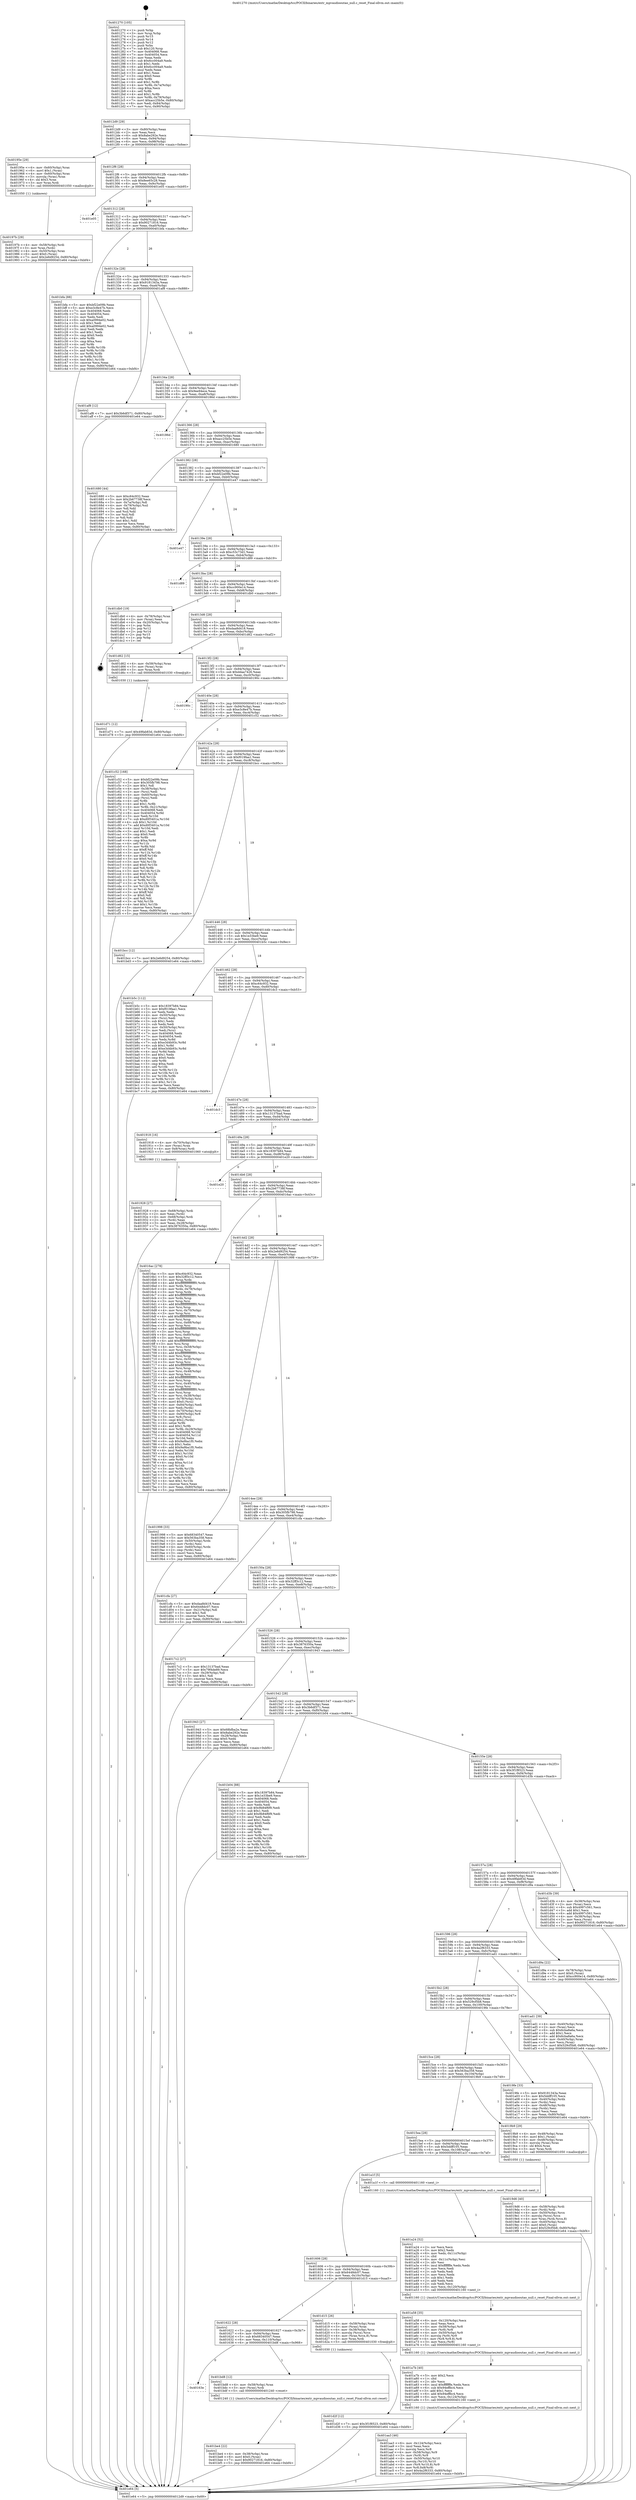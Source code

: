 digraph "0x401270" {
  label = "0x401270 (/mnt/c/Users/mathe/Desktop/tcc/POCII/binaries/extr_mpvaudiooutao_null.c_reset_Final-ollvm.out::main(0))"
  labelloc = "t"
  node[shape=record]

  Entry [label="",width=0.3,height=0.3,shape=circle,fillcolor=black,style=filled]
  "0x4012d9" [label="{
     0x4012d9 [29]\l
     | [instrs]\l
     &nbsp;&nbsp;0x4012d9 \<+3\>: mov -0x80(%rbp),%eax\l
     &nbsp;&nbsp;0x4012dc \<+2\>: mov %eax,%ecx\l
     &nbsp;&nbsp;0x4012de \<+6\>: sub $0x8abe292e,%ecx\l
     &nbsp;&nbsp;0x4012e4 \<+6\>: mov %eax,-0x94(%rbp)\l
     &nbsp;&nbsp;0x4012ea \<+6\>: mov %ecx,-0x98(%rbp)\l
     &nbsp;&nbsp;0x4012f0 \<+6\>: je 000000000040195e \<main+0x6ee\>\l
  }"]
  "0x40195e" [label="{
     0x40195e [29]\l
     | [instrs]\l
     &nbsp;&nbsp;0x40195e \<+4\>: mov -0x60(%rbp),%rax\l
     &nbsp;&nbsp;0x401962 \<+6\>: movl $0x1,(%rax)\l
     &nbsp;&nbsp;0x401968 \<+4\>: mov -0x60(%rbp),%rax\l
     &nbsp;&nbsp;0x40196c \<+3\>: movslq (%rax),%rax\l
     &nbsp;&nbsp;0x40196f \<+4\>: shl $0x3,%rax\l
     &nbsp;&nbsp;0x401973 \<+3\>: mov %rax,%rdi\l
     &nbsp;&nbsp;0x401976 \<+5\>: call 0000000000401050 \<malloc@plt\>\l
     | [calls]\l
     &nbsp;&nbsp;0x401050 \{1\} (unknown)\l
  }"]
  "0x4012f6" [label="{
     0x4012f6 [28]\l
     | [instrs]\l
     &nbsp;&nbsp;0x4012f6 \<+5\>: jmp 00000000004012fb \<main+0x8b\>\l
     &nbsp;&nbsp;0x4012fb \<+6\>: mov -0x94(%rbp),%eax\l
     &nbsp;&nbsp;0x401301 \<+5\>: sub $0x8ee65c28,%eax\l
     &nbsp;&nbsp;0x401306 \<+6\>: mov %eax,-0x9c(%rbp)\l
     &nbsp;&nbsp;0x40130c \<+6\>: je 0000000000401e05 \<main+0xb95\>\l
  }"]
  Exit [label="",width=0.3,height=0.3,shape=circle,fillcolor=black,style=filled,peripheries=2]
  "0x401e05" [label="{
     0x401e05\l
  }", style=dashed]
  "0x401312" [label="{
     0x401312 [28]\l
     | [instrs]\l
     &nbsp;&nbsp;0x401312 \<+5\>: jmp 0000000000401317 \<main+0xa7\>\l
     &nbsp;&nbsp;0x401317 \<+6\>: mov -0x94(%rbp),%eax\l
     &nbsp;&nbsp;0x40131d \<+5\>: sub $0x90271816,%eax\l
     &nbsp;&nbsp;0x401322 \<+6\>: mov %eax,-0xa0(%rbp)\l
     &nbsp;&nbsp;0x401328 \<+6\>: je 0000000000401bfa \<main+0x98a\>\l
  }"]
  "0x401d71" [label="{
     0x401d71 [12]\l
     | [instrs]\l
     &nbsp;&nbsp;0x401d71 \<+7\>: movl $0x49fab83d,-0x80(%rbp)\l
     &nbsp;&nbsp;0x401d78 \<+5\>: jmp 0000000000401e64 \<main+0xbf4\>\l
  }"]
  "0x401bfa" [label="{
     0x401bfa [88]\l
     | [instrs]\l
     &nbsp;&nbsp;0x401bfa \<+5\>: mov $0xbf22e09b,%eax\l
     &nbsp;&nbsp;0x401bff \<+5\>: mov $0xe3c8e47b,%ecx\l
     &nbsp;&nbsp;0x401c04 \<+7\>: mov 0x404068,%edx\l
     &nbsp;&nbsp;0x401c0b \<+7\>: mov 0x404054,%esi\l
     &nbsp;&nbsp;0x401c12 \<+2\>: mov %edx,%edi\l
     &nbsp;&nbsp;0x401c14 \<+6\>: sub $0xa0994e02,%edi\l
     &nbsp;&nbsp;0x401c1a \<+3\>: sub $0x1,%edi\l
     &nbsp;&nbsp;0x401c1d \<+6\>: add $0xa0994e02,%edi\l
     &nbsp;&nbsp;0x401c23 \<+3\>: imul %edi,%edx\l
     &nbsp;&nbsp;0x401c26 \<+3\>: and $0x1,%edx\l
     &nbsp;&nbsp;0x401c29 \<+3\>: cmp $0x0,%edx\l
     &nbsp;&nbsp;0x401c2c \<+4\>: sete %r8b\l
     &nbsp;&nbsp;0x401c30 \<+3\>: cmp $0xa,%esi\l
     &nbsp;&nbsp;0x401c33 \<+4\>: setl %r9b\l
     &nbsp;&nbsp;0x401c37 \<+3\>: mov %r8b,%r10b\l
     &nbsp;&nbsp;0x401c3a \<+3\>: and %r9b,%r10b\l
     &nbsp;&nbsp;0x401c3d \<+3\>: xor %r9b,%r8b\l
     &nbsp;&nbsp;0x401c40 \<+3\>: or %r8b,%r10b\l
     &nbsp;&nbsp;0x401c43 \<+4\>: test $0x1,%r10b\l
     &nbsp;&nbsp;0x401c47 \<+3\>: cmovne %ecx,%eax\l
     &nbsp;&nbsp;0x401c4a \<+3\>: mov %eax,-0x80(%rbp)\l
     &nbsp;&nbsp;0x401c4d \<+5\>: jmp 0000000000401e64 \<main+0xbf4\>\l
  }"]
  "0x40132e" [label="{
     0x40132e [28]\l
     | [instrs]\l
     &nbsp;&nbsp;0x40132e \<+5\>: jmp 0000000000401333 \<main+0xc3\>\l
     &nbsp;&nbsp;0x401333 \<+6\>: mov -0x94(%rbp),%eax\l
     &nbsp;&nbsp;0x401339 \<+5\>: sub $0x9181343a,%eax\l
     &nbsp;&nbsp;0x40133e \<+6\>: mov %eax,-0xa4(%rbp)\l
     &nbsp;&nbsp;0x401344 \<+6\>: je 0000000000401af8 \<main+0x888\>\l
  }"]
  "0x401d2f" [label="{
     0x401d2f [12]\l
     | [instrs]\l
     &nbsp;&nbsp;0x401d2f \<+7\>: movl $0x3f1f8523,-0x80(%rbp)\l
     &nbsp;&nbsp;0x401d36 \<+5\>: jmp 0000000000401e64 \<main+0xbf4\>\l
  }"]
  "0x401af8" [label="{
     0x401af8 [12]\l
     | [instrs]\l
     &nbsp;&nbsp;0x401af8 \<+7\>: movl $0x3b6df371,-0x80(%rbp)\l
     &nbsp;&nbsp;0x401aff \<+5\>: jmp 0000000000401e64 \<main+0xbf4\>\l
  }"]
  "0x40134a" [label="{
     0x40134a [28]\l
     | [instrs]\l
     &nbsp;&nbsp;0x40134a \<+5\>: jmp 000000000040134f \<main+0xdf\>\l
     &nbsp;&nbsp;0x40134f \<+6\>: mov -0x94(%rbp),%eax\l
     &nbsp;&nbsp;0x401355 \<+5\>: sub $0x9ee94ece,%eax\l
     &nbsp;&nbsp;0x40135a \<+6\>: mov %eax,-0xa8(%rbp)\l
     &nbsp;&nbsp;0x401360 \<+6\>: je 000000000040186d \<main+0x5fd\>\l
  }"]
  "0x401be4" [label="{
     0x401be4 [22]\l
     | [instrs]\l
     &nbsp;&nbsp;0x401be4 \<+4\>: mov -0x38(%rbp),%rax\l
     &nbsp;&nbsp;0x401be8 \<+6\>: movl $0x0,(%rax)\l
     &nbsp;&nbsp;0x401bee \<+7\>: movl $0x90271816,-0x80(%rbp)\l
     &nbsp;&nbsp;0x401bf5 \<+5\>: jmp 0000000000401e64 \<main+0xbf4\>\l
  }"]
  "0x40186d" [label="{
     0x40186d\l
  }", style=dashed]
  "0x401366" [label="{
     0x401366 [28]\l
     | [instrs]\l
     &nbsp;&nbsp;0x401366 \<+5\>: jmp 000000000040136b \<main+0xfb\>\l
     &nbsp;&nbsp;0x40136b \<+6\>: mov -0x94(%rbp),%eax\l
     &nbsp;&nbsp;0x401371 \<+5\>: sub $0xacc25b5e,%eax\l
     &nbsp;&nbsp;0x401376 \<+6\>: mov %eax,-0xac(%rbp)\l
     &nbsp;&nbsp;0x40137c \<+6\>: je 0000000000401680 \<main+0x410\>\l
  }"]
  "0x40163e" [label="{
     0x40163e\l
  }", style=dashed]
  "0x401680" [label="{
     0x401680 [44]\l
     | [instrs]\l
     &nbsp;&nbsp;0x401680 \<+5\>: mov $0xc64c932,%eax\l
     &nbsp;&nbsp;0x401685 \<+5\>: mov $0x2b67738f,%ecx\l
     &nbsp;&nbsp;0x40168a \<+3\>: mov -0x7a(%rbp),%dl\l
     &nbsp;&nbsp;0x40168d \<+4\>: mov -0x79(%rbp),%sil\l
     &nbsp;&nbsp;0x401691 \<+3\>: mov %dl,%dil\l
     &nbsp;&nbsp;0x401694 \<+3\>: and %sil,%dil\l
     &nbsp;&nbsp;0x401697 \<+3\>: xor %sil,%dl\l
     &nbsp;&nbsp;0x40169a \<+3\>: or %dl,%dil\l
     &nbsp;&nbsp;0x40169d \<+4\>: test $0x1,%dil\l
     &nbsp;&nbsp;0x4016a1 \<+3\>: cmovne %ecx,%eax\l
     &nbsp;&nbsp;0x4016a4 \<+3\>: mov %eax,-0x80(%rbp)\l
     &nbsp;&nbsp;0x4016a7 \<+5\>: jmp 0000000000401e64 \<main+0xbf4\>\l
  }"]
  "0x401382" [label="{
     0x401382 [28]\l
     | [instrs]\l
     &nbsp;&nbsp;0x401382 \<+5\>: jmp 0000000000401387 \<main+0x117\>\l
     &nbsp;&nbsp;0x401387 \<+6\>: mov -0x94(%rbp),%eax\l
     &nbsp;&nbsp;0x40138d \<+5\>: sub $0xbf22e09b,%eax\l
     &nbsp;&nbsp;0x401392 \<+6\>: mov %eax,-0xb0(%rbp)\l
     &nbsp;&nbsp;0x401398 \<+6\>: je 0000000000401e47 \<main+0xbd7\>\l
  }"]
  "0x401e64" [label="{
     0x401e64 [5]\l
     | [instrs]\l
     &nbsp;&nbsp;0x401e64 \<+5\>: jmp 00000000004012d9 \<main+0x69\>\l
  }"]
  "0x401270" [label="{
     0x401270 [105]\l
     | [instrs]\l
     &nbsp;&nbsp;0x401270 \<+1\>: push %rbp\l
     &nbsp;&nbsp;0x401271 \<+3\>: mov %rsp,%rbp\l
     &nbsp;&nbsp;0x401274 \<+2\>: push %r15\l
     &nbsp;&nbsp;0x401276 \<+2\>: push %r14\l
     &nbsp;&nbsp;0x401278 \<+2\>: push %r12\l
     &nbsp;&nbsp;0x40127a \<+1\>: push %rbx\l
     &nbsp;&nbsp;0x40127b \<+7\>: sub $0x120,%rsp\l
     &nbsp;&nbsp;0x401282 \<+7\>: mov 0x404068,%eax\l
     &nbsp;&nbsp;0x401289 \<+7\>: mov 0x404054,%ecx\l
     &nbsp;&nbsp;0x401290 \<+2\>: mov %eax,%edx\l
     &nbsp;&nbsp;0x401292 \<+6\>: sub $0x6cc004a9,%edx\l
     &nbsp;&nbsp;0x401298 \<+3\>: sub $0x1,%edx\l
     &nbsp;&nbsp;0x40129b \<+6\>: add $0x6cc004a9,%edx\l
     &nbsp;&nbsp;0x4012a1 \<+3\>: imul %edx,%eax\l
     &nbsp;&nbsp;0x4012a4 \<+3\>: and $0x1,%eax\l
     &nbsp;&nbsp;0x4012a7 \<+3\>: cmp $0x0,%eax\l
     &nbsp;&nbsp;0x4012aa \<+4\>: sete %r8b\l
     &nbsp;&nbsp;0x4012ae \<+4\>: and $0x1,%r8b\l
     &nbsp;&nbsp;0x4012b2 \<+4\>: mov %r8b,-0x7a(%rbp)\l
     &nbsp;&nbsp;0x4012b6 \<+3\>: cmp $0xa,%ecx\l
     &nbsp;&nbsp;0x4012b9 \<+4\>: setl %r8b\l
     &nbsp;&nbsp;0x4012bd \<+4\>: and $0x1,%r8b\l
     &nbsp;&nbsp;0x4012c1 \<+4\>: mov %r8b,-0x79(%rbp)\l
     &nbsp;&nbsp;0x4012c5 \<+7\>: movl $0xacc25b5e,-0x80(%rbp)\l
     &nbsp;&nbsp;0x4012cc \<+6\>: mov %edi,-0x84(%rbp)\l
     &nbsp;&nbsp;0x4012d2 \<+7\>: mov %rsi,-0x90(%rbp)\l
  }"]
  "0x401bd8" [label="{
     0x401bd8 [12]\l
     | [instrs]\l
     &nbsp;&nbsp;0x401bd8 \<+4\>: mov -0x58(%rbp),%rax\l
     &nbsp;&nbsp;0x401bdc \<+3\>: mov (%rax),%rdi\l
     &nbsp;&nbsp;0x401bdf \<+5\>: call 0000000000401240 \<reset\>\l
     | [calls]\l
     &nbsp;&nbsp;0x401240 \{1\} (/mnt/c/Users/mathe/Desktop/tcc/POCII/binaries/extr_mpvaudiooutao_null.c_reset_Final-ollvm.out::reset)\l
  }"]
  "0x401e47" [label="{
     0x401e47\l
  }", style=dashed]
  "0x40139e" [label="{
     0x40139e [28]\l
     | [instrs]\l
     &nbsp;&nbsp;0x40139e \<+5\>: jmp 00000000004013a3 \<main+0x133\>\l
     &nbsp;&nbsp;0x4013a3 \<+6\>: mov -0x94(%rbp),%eax\l
     &nbsp;&nbsp;0x4013a9 \<+5\>: sub $0xc53c73d1,%eax\l
     &nbsp;&nbsp;0x4013ae \<+6\>: mov %eax,-0xb4(%rbp)\l
     &nbsp;&nbsp;0x4013b4 \<+6\>: je 0000000000401d89 \<main+0xb19\>\l
  }"]
  "0x401622" [label="{
     0x401622 [28]\l
     | [instrs]\l
     &nbsp;&nbsp;0x401622 \<+5\>: jmp 0000000000401627 \<main+0x3b7\>\l
     &nbsp;&nbsp;0x401627 \<+6\>: mov -0x94(%rbp),%eax\l
     &nbsp;&nbsp;0x40162d \<+5\>: sub $0x68340547,%eax\l
     &nbsp;&nbsp;0x401632 \<+6\>: mov %eax,-0x110(%rbp)\l
     &nbsp;&nbsp;0x401638 \<+6\>: je 0000000000401bd8 \<main+0x968\>\l
  }"]
  "0x401d89" [label="{
     0x401d89\l
  }", style=dashed]
  "0x4013ba" [label="{
     0x4013ba [28]\l
     | [instrs]\l
     &nbsp;&nbsp;0x4013ba \<+5\>: jmp 00000000004013bf \<main+0x14f\>\l
     &nbsp;&nbsp;0x4013bf \<+6\>: mov -0x94(%rbp),%eax\l
     &nbsp;&nbsp;0x4013c5 \<+5\>: sub $0xcc900e14,%eax\l
     &nbsp;&nbsp;0x4013ca \<+6\>: mov %eax,-0xb8(%rbp)\l
     &nbsp;&nbsp;0x4013d0 \<+6\>: je 0000000000401db0 \<main+0xb40\>\l
  }"]
  "0x401d15" [label="{
     0x401d15 [26]\l
     | [instrs]\l
     &nbsp;&nbsp;0x401d15 \<+4\>: mov -0x58(%rbp),%rax\l
     &nbsp;&nbsp;0x401d19 \<+3\>: mov (%rax),%rax\l
     &nbsp;&nbsp;0x401d1c \<+4\>: mov -0x38(%rbp),%rcx\l
     &nbsp;&nbsp;0x401d20 \<+3\>: movslq (%rcx),%rcx\l
     &nbsp;&nbsp;0x401d23 \<+4\>: mov (%rax,%rcx,8),%rax\l
     &nbsp;&nbsp;0x401d27 \<+3\>: mov %rax,%rdi\l
     &nbsp;&nbsp;0x401d2a \<+5\>: call 0000000000401030 \<free@plt\>\l
     | [calls]\l
     &nbsp;&nbsp;0x401030 \{1\} (unknown)\l
  }"]
  "0x401db0" [label="{
     0x401db0 [19]\l
     | [instrs]\l
     &nbsp;&nbsp;0x401db0 \<+4\>: mov -0x78(%rbp),%rax\l
     &nbsp;&nbsp;0x401db4 \<+2\>: mov (%rax),%eax\l
     &nbsp;&nbsp;0x401db6 \<+4\>: lea -0x20(%rbp),%rsp\l
     &nbsp;&nbsp;0x401dba \<+1\>: pop %rbx\l
     &nbsp;&nbsp;0x401dbb \<+2\>: pop %r12\l
     &nbsp;&nbsp;0x401dbd \<+2\>: pop %r14\l
     &nbsp;&nbsp;0x401dbf \<+2\>: pop %r15\l
     &nbsp;&nbsp;0x401dc1 \<+1\>: pop %rbp\l
     &nbsp;&nbsp;0x401dc2 \<+1\>: ret\l
  }"]
  "0x4013d6" [label="{
     0x4013d6 [28]\l
     | [instrs]\l
     &nbsp;&nbsp;0x4013d6 \<+5\>: jmp 00000000004013db \<main+0x16b\>\l
     &nbsp;&nbsp;0x4013db \<+6\>: mov -0x94(%rbp),%eax\l
     &nbsp;&nbsp;0x4013e1 \<+5\>: sub $0xdaa8d418,%eax\l
     &nbsp;&nbsp;0x4013e6 \<+6\>: mov %eax,-0xbc(%rbp)\l
     &nbsp;&nbsp;0x4013ec \<+6\>: je 0000000000401d62 \<main+0xaf2\>\l
  }"]
  "0x401aa3" [label="{
     0x401aa3 [46]\l
     | [instrs]\l
     &nbsp;&nbsp;0x401aa3 \<+6\>: mov -0x124(%rbp),%ecx\l
     &nbsp;&nbsp;0x401aa9 \<+3\>: imul %eax,%ecx\l
     &nbsp;&nbsp;0x401aac \<+3\>: movslq %ecx,%r8\l
     &nbsp;&nbsp;0x401aaf \<+4\>: mov -0x58(%rbp),%r9\l
     &nbsp;&nbsp;0x401ab3 \<+3\>: mov (%r9),%r9\l
     &nbsp;&nbsp;0x401ab6 \<+4\>: mov -0x50(%rbp),%r10\l
     &nbsp;&nbsp;0x401aba \<+3\>: movslq (%r10),%r10\l
     &nbsp;&nbsp;0x401abd \<+4\>: mov (%r9,%r10,8),%r9\l
     &nbsp;&nbsp;0x401ac1 \<+4\>: mov %r8,0x8(%r9)\l
     &nbsp;&nbsp;0x401ac5 \<+7\>: movl $0x4a2f6333,-0x80(%rbp)\l
     &nbsp;&nbsp;0x401acc \<+5\>: jmp 0000000000401e64 \<main+0xbf4\>\l
  }"]
  "0x401d62" [label="{
     0x401d62 [15]\l
     | [instrs]\l
     &nbsp;&nbsp;0x401d62 \<+4\>: mov -0x58(%rbp),%rax\l
     &nbsp;&nbsp;0x401d66 \<+3\>: mov (%rax),%rax\l
     &nbsp;&nbsp;0x401d69 \<+3\>: mov %rax,%rdi\l
     &nbsp;&nbsp;0x401d6c \<+5\>: call 0000000000401030 \<free@plt\>\l
     | [calls]\l
     &nbsp;&nbsp;0x401030 \{1\} (unknown)\l
  }"]
  "0x4013f2" [label="{
     0x4013f2 [28]\l
     | [instrs]\l
     &nbsp;&nbsp;0x4013f2 \<+5\>: jmp 00000000004013f7 \<main+0x187\>\l
     &nbsp;&nbsp;0x4013f7 \<+6\>: mov -0x94(%rbp),%eax\l
     &nbsp;&nbsp;0x4013fd \<+5\>: sub $0xddaa7426,%eax\l
     &nbsp;&nbsp;0x401402 \<+6\>: mov %eax,-0xc0(%rbp)\l
     &nbsp;&nbsp;0x401408 \<+6\>: je 000000000040190c \<main+0x69c\>\l
  }"]
  "0x401a7b" [label="{
     0x401a7b [40]\l
     | [instrs]\l
     &nbsp;&nbsp;0x401a7b \<+5\>: mov $0x2,%ecx\l
     &nbsp;&nbsp;0x401a80 \<+1\>: cltd\l
     &nbsp;&nbsp;0x401a81 \<+2\>: idiv %ecx\l
     &nbsp;&nbsp;0x401a83 \<+6\>: imul $0xfffffffe,%edx,%ecx\l
     &nbsp;&nbsp;0x401a89 \<+6\>: sub $0x94effbc4,%ecx\l
     &nbsp;&nbsp;0x401a8f \<+3\>: add $0x1,%ecx\l
     &nbsp;&nbsp;0x401a92 \<+6\>: add $0x94effbc4,%ecx\l
     &nbsp;&nbsp;0x401a98 \<+6\>: mov %ecx,-0x124(%rbp)\l
     &nbsp;&nbsp;0x401a9e \<+5\>: call 0000000000401160 \<next_i\>\l
     | [calls]\l
     &nbsp;&nbsp;0x401160 \{1\} (/mnt/c/Users/mathe/Desktop/tcc/POCII/binaries/extr_mpvaudiooutao_null.c_reset_Final-ollvm.out::next_i)\l
  }"]
  "0x40190c" [label="{
     0x40190c\l
  }", style=dashed]
  "0x40140e" [label="{
     0x40140e [28]\l
     | [instrs]\l
     &nbsp;&nbsp;0x40140e \<+5\>: jmp 0000000000401413 \<main+0x1a3\>\l
     &nbsp;&nbsp;0x401413 \<+6\>: mov -0x94(%rbp),%eax\l
     &nbsp;&nbsp;0x401419 \<+5\>: sub $0xe3c8e47b,%eax\l
     &nbsp;&nbsp;0x40141e \<+6\>: mov %eax,-0xc4(%rbp)\l
     &nbsp;&nbsp;0x401424 \<+6\>: je 0000000000401c52 \<main+0x9e2\>\l
  }"]
  "0x401a58" [label="{
     0x401a58 [35]\l
     | [instrs]\l
     &nbsp;&nbsp;0x401a58 \<+6\>: mov -0x120(%rbp),%ecx\l
     &nbsp;&nbsp;0x401a5e \<+3\>: imul %eax,%ecx\l
     &nbsp;&nbsp;0x401a61 \<+4\>: mov -0x58(%rbp),%r8\l
     &nbsp;&nbsp;0x401a65 \<+3\>: mov (%r8),%r8\l
     &nbsp;&nbsp;0x401a68 \<+4\>: mov -0x50(%rbp),%r9\l
     &nbsp;&nbsp;0x401a6c \<+3\>: movslq (%r9),%r9\l
     &nbsp;&nbsp;0x401a6f \<+4\>: mov (%r8,%r9,8),%r8\l
     &nbsp;&nbsp;0x401a73 \<+3\>: mov %ecx,(%r8)\l
     &nbsp;&nbsp;0x401a76 \<+5\>: call 0000000000401160 \<next_i\>\l
     | [calls]\l
     &nbsp;&nbsp;0x401160 \{1\} (/mnt/c/Users/mathe/Desktop/tcc/POCII/binaries/extr_mpvaudiooutao_null.c_reset_Final-ollvm.out::next_i)\l
  }"]
  "0x401c52" [label="{
     0x401c52 [168]\l
     | [instrs]\l
     &nbsp;&nbsp;0x401c52 \<+5\>: mov $0xbf22e09b,%eax\l
     &nbsp;&nbsp;0x401c57 \<+5\>: mov $0x305fb798,%ecx\l
     &nbsp;&nbsp;0x401c5c \<+2\>: mov $0x1,%dl\l
     &nbsp;&nbsp;0x401c5e \<+4\>: mov -0x38(%rbp),%rsi\l
     &nbsp;&nbsp;0x401c62 \<+2\>: mov (%rsi),%edi\l
     &nbsp;&nbsp;0x401c64 \<+4\>: mov -0x60(%rbp),%rsi\l
     &nbsp;&nbsp;0x401c68 \<+2\>: cmp (%rsi),%edi\l
     &nbsp;&nbsp;0x401c6a \<+4\>: setl %r8b\l
     &nbsp;&nbsp;0x401c6e \<+4\>: and $0x1,%r8b\l
     &nbsp;&nbsp;0x401c72 \<+4\>: mov %r8b,-0x21(%rbp)\l
     &nbsp;&nbsp;0x401c76 \<+7\>: mov 0x404068,%edi\l
     &nbsp;&nbsp;0x401c7d \<+8\>: mov 0x404054,%r9d\l
     &nbsp;&nbsp;0x401c85 \<+3\>: mov %edi,%r10d\l
     &nbsp;&nbsp;0x401c88 \<+7\>: sub $0xd0f3401a,%r10d\l
     &nbsp;&nbsp;0x401c8f \<+4\>: sub $0x1,%r10d\l
     &nbsp;&nbsp;0x401c93 \<+7\>: add $0xd0f3401a,%r10d\l
     &nbsp;&nbsp;0x401c9a \<+4\>: imul %r10d,%edi\l
     &nbsp;&nbsp;0x401c9e \<+3\>: and $0x1,%edi\l
     &nbsp;&nbsp;0x401ca1 \<+3\>: cmp $0x0,%edi\l
     &nbsp;&nbsp;0x401ca4 \<+4\>: sete %r8b\l
     &nbsp;&nbsp;0x401ca8 \<+4\>: cmp $0xa,%r9d\l
     &nbsp;&nbsp;0x401cac \<+4\>: setl %r11b\l
     &nbsp;&nbsp;0x401cb0 \<+3\>: mov %r8b,%bl\l
     &nbsp;&nbsp;0x401cb3 \<+3\>: xor $0xff,%bl\l
     &nbsp;&nbsp;0x401cb6 \<+3\>: mov %r11b,%r14b\l
     &nbsp;&nbsp;0x401cb9 \<+4\>: xor $0xff,%r14b\l
     &nbsp;&nbsp;0x401cbd \<+3\>: xor $0x0,%dl\l
     &nbsp;&nbsp;0x401cc0 \<+3\>: mov %bl,%r15b\l
     &nbsp;&nbsp;0x401cc3 \<+4\>: and $0x0,%r15b\l
     &nbsp;&nbsp;0x401cc7 \<+3\>: and %dl,%r8b\l
     &nbsp;&nbsp;0x401cca \<+3\>: mov %r14b,%r12b\l
     &nbsp;&nbsp;0x401ccd \<+4\>: and $0x0,%r12b\l
     &nbsp;&nbsp;0x401cd1 \<+3\>: and %dl,%r11b\l
     &nbsp;&nbsp;0x401cd4 \<+3\>: or %r8b,%r15b\l
     &nbsp;&nbsp;0x401cd7 \<+3\>: or %r11b,%r12b\l
     &nbsp;&nbsp;0x401cda \<+3\>: xor %r12b,%r15b\l
     &nbsp;&nbsp;0x401cdd \<+3\>: or %r14b,%bl\l
     &nbsp;&nbsp;0x401ce0 \<+3\>: xor $0xff,%bl\l
     &nbsp;&nbsp;0x401ce3 \<+3\>: or $0x0,%dl\l
     &nbsp;&nbsp;0x401ce6 \<+2\>: and %dl,%bl\l
     &nbsp;&nbsp;0x401ce8 \<+3\>: or %bl,%r15b\l
     &nbsp;&nbsp;0x401ceb \<+4\>: test $0x1,%r15b\l
     &nbsp;&nbsp;0x401cef \<+3\>: cmovne %ecx,%eax\l
     &nbsp;&nbsp;0x401cf2 \<+3\>: mov %eax,-0x80(%rbp)\l
     &nbsp;&nbsp;0x401cf5 \<+5\>: jmp 0000000000401e64 \<main+0xbf4\>\l
  }"]
  "0x40142a" [label="{
     0x40142a [28]\l
     | [instrs]\l
     &nbsp;&nbsp;0x40142a \<+5\>: jmp 000000000040142f \<main+0x1bf\>\l
     &nbsp;&nbsp;0x40142f \<+6\>: mov -0x94(%rbp),%eax\l
     &nbsp;&nbsp;0x401435 \<+5\>: sub $0xf019faa1,%eax\l
     &nbsp;&nbsp;0x40143a \<+6\>: mov %eax,-0xc8(%rbp)\l
     &nbsp;&nbsp;0x401440 \<+6\>: je 0000000000401bcc \<main+0x95c\>\l
  }"]
  "0x401a24" [label="{
     0x401a24 [52]\l
     | [instrs]\l
     &nbsp;&nbsp;0x401a24 \<+2\>: xor %ecx,%ecx\l
     &nbsp;&nbsp;0x401a26 \<+5\>: mov $0x2,%edx\l
     &nbsp;&nbsp;0x401a2b \<+6\>: mov %edx,-0x11c(%rbp)\l
     &nbsp;&nbsp;0x401a31 \<+1\>: cltd\l
     &nbsp;&nbsp;0x401a32 \<+6\>: mov -0x11c(%rbp),%esi\l
     &nbsp;&nbsp;0x401a38 \<+2\>: idiv %esi\l
     &nbsp;&nbsp;0x401a3a \<+6\>: imul $0xfffffffe,%edx,%edx\l
     &nbsp;&nbsp;0x401a40 \<+2\>: mov %ecx,%edi\l
     &nbsp;&nbsp;0x401a42 \<+2\>: sub %edx,%edi\l
     &nbsp;&nbsp;0x401a44 \<+2\>: mov %ecx,%edx\l
     &nbsp;&nbsp;0x401a46 \<+3\>: sub $0x1,%edx\l
     &nbsp;&nbsp;0x401a49 \<+2\>: add %edx,%edi\l
     &nbsp;&nbsp;0x401a4b \<+2\>: sub %edi,%ecx\l
     &nbsp;&nbsp;0x401a4d \<+6\>: mov %ecx,-0x120(%rbp)\l
     &nbsp;&nbsp;0x401a53 \<+5\>: call 0000000000401160 \<next_i\>\l
     | [calls]\l
     &nbsp;&nbsp;0x401160 \{1\} (/mnt/c/Users/mathe/Desktop/tcc/POCII/binaries/extr_mpvaudiooutao_null.c_reset_Final-ollvm.out::next_i)\l
  }"]
  "0x401bcc" [label="{
     0x401bcc [12]\l
     | [instrs]\l
     &nbsp;&nbsp;0x401bcc \<+7\>: movl $0x2e6d9254,-0x80(%rbp)\l
     &nbsp;&nbsp;0x401bd3 \<+5\>: jmp 0000000000401e64 \<main+0xbf4\>\l
  }"]
  "0x401446" [label="{
     0x401446 [28]\l
     | [instrs]\l
     &nbsp;&nbsp;0x401446 \<+5\>: jmp 000000000040144b \<main+0x1db\>\l
     &nbsp;&nbsp;0x40144b \<+6\>: mov -0x94(%rbp),%eax\l
     &nbsp;&nbsp;0x401451 \<+5\>: sub $0x1e33be9,%eax\l
     &nbsp;&nbsp;0x401456 \<+6\>: mov %eax,-0xcc(%rbp)\l
     &nbsp;&nbsp;0x40145c \<+6\>: je 0000000000401b5c \<main+0x8ec\>\l
  }"]
  "0x401606" [label="{
     0x401606 [28]\l
     | [instrs]\l
     &nbsp;&nbsp;0x401606 \<+5\>: jmp 000000000040160b \<main+0x39b\>\l
     &nbsp;&nbsp;0x40160b \<+6\>: mov -0x94(%rbp),%eax\l
     &nbsp;&nbsp;0x401611 \<+5\>: sub $0x6448dc07,%eax\l
     &nbsp;&nbsp;0x401616 \<+6\>: mov %eax,-0x10c(%rbp)\l
     &nbsp;&nbsp;0x40161c \<+6\>: je 0000000000401d15 \<main+0xaa5\>\l
  }"]
  "0x401b5c" [label="{
     0x401b5c [112]\l
     | [instrs]\l
     &nbsp;&nbsp;0x401b5c \<+5\>: mov $0x18397b84,%eax\l
     &nbsp;&nbsp;0x401b61 \<+5\>: mov $0xf019faa1,%ecx\l
     &nbsp;&nbsp;0x401b66 \<+2\>: xor %edx,%edx\l
     &nbsp;&nbsp;0x401b68 \<+4\>: mov -0x50(%rbp),%rsi\l
     &nbsp;&nbsp;0x401b6c \<+2\>: mov (%rsi),%edi\l
     &nbsp;&nbsp;0x401b6e \<+3\>: sub $0x1,%edx\l
     &nbsp;&nbsp;0x401b71 \<+2\>: sub %edx,%edi\l
     &nbsp;&nbsp;0x401b73 \<+4\>: mov -0x50(%rbp),%rsi\l
     &nbsp;&nbsp;0x401b77 \<+2\>: mov %edi,(%rsi)\l
     &nbsp;&nbsp;0x401b79 \<+7\>: mov 0x404068,%edx\l
     &nbsp;&nbsp;0x401b80 \<+7\>: mov 0x404054,%edi\l
     &nbsp;&nbsp;0x401b87 \<+3\>: mov %edx,%r8d\l
     &nbsp;&nbsp;0x401b8a \<+7\>: sub $0xe3d4b93c,%r8d\l
     &nbsp;&nbsp;0x401b91 \<+4\>: sub $0x1,%r8d\l
     &nbsp;&nbsp;0x401b95 \<+7\>: add $0xe3d4b93c,%r8d\l
     &nbsp;&nbsp;0x401b9c \<+4\>: imul %r8d,%edx\l
     &nbsp;&nbsp;0x401ba0 \<+3\>: and $0x1,%edx\l
     &nbsp;&nbsp;0x401ba3 \<+3\>: cmp $0x0,%edx\l
     &nbsp;&nbsp;0x401ba6 \<+4\>: sete %r9b\l
     &nbsp;&nbsp;0x401baa \<+3\>: cmp $0xa,%edi\l
     &nbsp;&nbsp;0x401bad \<+4\>: setl %r10b\l
     &nbsp;&nbsp;0x401bb1 \<+3\>: mov %r9b,%r11b\l
     &nbsp;&nbsp;0x401bb4 \<+3\>: and %r10b,%r11b\l
     &nbsp;&nbsp;0x401bb7 \<+3\>: xor %r10b,%r9b\l
     &nbsp;&nbsp;0x401bba \<+3\>: or %r9b,%r11b\l
     &nbsp;&nbsp;0x401bbd \<+4\>: test $0x1,%r11b\l
     &nbsp;&nbsp;0x401bc1 \<+3\>: cmovne %ecx,%eax\l
     &nbsp;&nbsp;0x401bc4 \<+3\>: mov %eax,-0x80(%rbp)\l
     &nbsp;&nbsp;0x401bc7 \<+5\>: jmp 0000000000401e64 \<main+0xbf4\>\l
  }"]
  "0x401462" [label="{
     0x401462 [28]\l
     | [instrs]\l
     &nbsp;&nbsp;0x401462 \<+5\>: jmp 0000000000401467 \<main+0x1f7\>\l
     &nbsp;&nbsp;0x401467 \<+6\>: mov -0x94(%rbp),%eax\l
     &nbsp;&nbsp;0x40146d \<+5\>: sub $0xc64c932,%eax\l
     &nbsp;&nbsp;0x401472 \<+6\>: mov %eax,-0xd0(%rbp)\l
     &nbsp;&nbsp;0x401478 \<+6\>: je 0000000000401dc3 \<main+0xb53\>\l
  }"]
  "0x401a1f" [label="{
     0x401a1f [5]\l
     | [instrs]\l
     &nbsp;&nbsp;0x401a1f \<+5\>: call 0000000000401160 \<next_i\>\l
     | [calls]\l
     &nbsp;&nbsp;0x401160 \{1\} (/mnt/c/Users/mathe/Desktop/tcc/POCII/binaries/extr_mpvaudiooutao_null.c_reset_Final-ollvm.out::next_i)\l
  }"]
  "0x401dc3" [label="{
     0x401dc3\l
  }", style=dashed]
  "0x40147e" [label="{
     0x40147e [28]\l
     | [instrs]\l
     &nbsp;&nbsp;0x40147e \<+5\>: jmp 0000000000401483 \<main+0x213\>\l
     &nbsp;&nbsp;0x401483 \<+6\>: mov -0x94(%rbp),%eax\l
     &nbsp;&nbsp;0x401489 \<+5\>: sub $0x13137bad,%eax\l
     &nbsp;&nbsp;0x40148e \<+6\>: mov %eax,-0xd4(%rbp)\l
     &nbsp;&nbsp;0x401494 \<+6\>: je 0000000000401918 \<main+0x6a8\>\l
  }"]
  "0x4019d6" [label="{
     0x4019d6 [40]\l
     | [instrs]\l
     &nbsp;&nbsp;0x4019d6 \<+4\>: mov -0x58(%rbp),%rdi\l
     &nbsp;&nbsp;0x4019da \<+3\>: mov (%rdi),%rdi\l
     &nbsp;&nbsp;0x4019dd \<+4\>: mov -0x50(%rbp),%rcx\l
     &nbsp;&nbsp;0x4019e1 \<+3\>: movslq (%rcx),%rcx\l
     &nbsp;&nbsp;0x4019e4 \<+4\>: mov %rax,(%rdi,%rcx,8)\l
     &nbsp;&nbsp;0x4019e8 \<+4\>: mov -0x40(%rbp),%rax\l
     &nbsp;&nbsp;0x4019ec \<+6\>: movl $0x0,(%rax)\l
     &nbsp;&nbsp;0x4019f2 \<+7\>: movl $0x529cf5b8,-0x80(%rbp)\l
     &nbsp;&nbsp;0x4019f9 \<+5\>: jmp 0000000000401e64 \<main+0xbf4\>\l
  }"]
  "0x401918" [label="{
     0x401918 [16]\l
     | [instrs]\l
     &nbsp;&nbsp;0x401918 \<+4\>: mov -0x70(%rbp),%rax\l
     &nbsp;&nbsp;0x40191c \<+3\>: mov (%rax),%rax\l
     &nbsp;&nbsp;0x40191f \<+4\>: mov 0x8(%rax),%rdi\l
     &nbsp;&nbsp;0x401923 \<+5\>: call 0000000000401060 \<atoi@plt\>\l
     | [calls]\l
     &nbsp;&nbsp;0x401060 \{1\} (unknown)\l
  }"]
  "0x40149a" [label="{
     0x40149a [28]\l
     | [instrs]\l
     &nbsp;&nbsp;0x40149a \<+5\>: jmp 000000000040149f \<main+0x22f\>\l
     &nbsp;&nbsp;0x40149f \<+6\>: mov -0x94(%rbp),%eax\l
     &nbsp;&nbsp;0x4014a5 \<+5\>: sub $0x18397b84,%eax\l
     &nbsp;&nbsp;0x4014aa \<+6\>: mov %eax,-0xd8(%rbp)\l
     &nbsp;&nbsp;0x4014b0 \<+6\>: je 0000000000401e20 \<main+0xbb0\>\l
  }"]
  "0x4015ea" [label="{
     0x4015ea [28]\l
     | [instrs]\l
     &nbsp;&nbsp;0x4015ea \<+5\>: jmp 00000000004015ef \<main+0x37f\>\l
     &nbsp;&nbsp;0x4015ef \<+6\>: mov -0x94(%rbp),%eax\l
     &nbsp;&nbsp;0x4015f5 \<+5\>: sub $0x5ddff105,%eax\l
     &nbsp;&nbsp;0x4015fa \<+6\>: mov %eax,-0x108(%rbp)\l
     &nbsp;&nbsp;0x401600 \<+6\>: je 0000000000401a1f \<main+0x7af\>\l
  }"]
  "0x401e20" [label="{
     0x401e20\l
  }", style=dashed]
  "0x4014b6" [label="{
     0x4014b6 [28]\l
     | [instrs]\l
     &nbsp;&nbsp;0x4014b6 \<+5\>: jmp 00000000004014bb \<main+0x24b\>\l
     &nbsp;&nbsp;0x4014bb \<+6\>: mov -0x94(%rbp),%eax\l
     &nbsp;&nbsp;0x4014c1 \<+5\>: sub $0x2b67738f,%eax\l
     &nbsp;&nbsp;0x4014c6 \<+6\>: mov %eax,-0xdc(%rbp)\l
     &nbsp;&nbsp;0x4014cc \<+6\>: je 00000000004016ac \<main+0x43c\>\l
  }"]
  "0x4019b9" [label="{
     0x4019b9 [29]\l
     | [instrs]\l
     &nbsp;&nbsp;0x4019b9 \<+4\>: mov -0x48(%rbp),%rax\l
     &nbsp;&nbsp;0x4019bd \<+6\>: movl $0x1,(%rax)\l
     &nbsp;&nbsp;0x4019c3 \<+4\>: mov -0x48(%rbp),%rax\l
     &nbsp;&nbsp;0x4019c7 \<+3\>: movslq (%rax),%rax\l
     &nbsp;&nbsp;0x4019ca \<+4\>: shl $0x4,%rax\l
     &nbsp;&nbsp;0x4019ce \<+3\>: mov %rax,%rdi\l
     &nbsp;&nbsp;0x4019d1 \<+5\>: call 0000000000401050 \<malloc@plt\>\l
     | [calls]\l
     &nbsp;&nbsp;0x401050 \{1\} (unknown)\l
  }"]
  "0x4016ac" [label="{
     0x4016ac [278]\l
     | [instrs]\l
     &nbsp;&nbsp;0x4016ac \<+5\>: mov $0xc64c932,%eax\l
     &nbsp;&nbsp;0x4016b1 \<+5\>: mov $0x32ff3c12,%ecx\l
     &nbsp;&nbsp;0x4016b6 \<+3\>: mov %rsp,%rdx\l
     &nbsp;&nbsp;0x4016b9 \<+4\>: add $0xfffffffffffffff0,%rdx\l
     &nbsp;&nbsp;0x4016bd \<+3\>: mov %rdx,%rsp\l
     &nbsp;&nbsp;0x4016c0 \<+4\>: mov %rdx,-0x78(%rbp)\l
     &nbsp;&nbsp;0x4016c4 \<+3\>: mov %rsp,%rdx\l
     &nbsp;&nbsp;0x4016c7 \<+4\>: add $0xfffffffffffffff0,%rdx\l
     &nbsp;&nbsp;0x4016cb \<+3\>: mov %rdx,%rsp\l
     &nbsp;&nbsp;0x4016ce \<+3\>: mov %rsp,%rsi\l
     &nbsp;&nbsp;0x4016d1 \<+4\>: add $0xfffffffffffffff0,%rsi\l
     &nbsp;&nbsp;0x4016d5 \<+3\>: mov %rsi,%rsp\l
     &nbsp;&nbsp;0x4016d8 \<+4\>: mov %rsi,-0x70(%rbp)\l
     &nbsp;&nbsp;0x4016dc \<+3\>: mov %rsp,%rsi\l
     &nbsp;&nbsp;0x4016df \<+4\>: add $0xfffffffffffffff0,%rsi\l
     &nbsp;&nbsp;0x4016e3 \<+3\>: mov %rsi,%rsp\l
     &nbsp;&nbsp;0x4016e6 \<+4\>: mov %rsi,-0x68(%rbp)\l
     &nbsp;&nbsp;0x4016ea \<+3\>: mov %rsp,%rsi\l
     &nbsp;&nbsp;0x4016ed \<+4\>: add $0xfffffffffffffff0,%rsi\l
     &nbsp;&nbsp;0x4016f1 \<+3\>: mov %rsi,%rsp\l
     &nbsp;&nbsp;0x4016f4 \<+4\>: mov %rsi,-0x60(%rbp)\l
     &nbsp;&nbsp;0x4016f8 \<+3\>: mov %rsp,%rsi\l
     &nbsp;&nbsp;0x4016fb \<+4\>: add $0xfffffffffffffff0,%rsi\l
     &nbsp;&nbsp;0x4016ff \<+3\>: mov %rsi,%rsp\l
     &nbsp;&nbsp;0x401702 \<+4\>: mov %rsi,-0x58(%rbp)\l
     &nbsp;&nbsp;0x401706 \<+3\>: mov %rsp,%rsi\l
     &nbsp;&nbsp;0x401709 \<+4\>: add $0xfffffffffffffff0,%rsi\l
     &nbsp;&nbsp;0x40170d \<+3\>: mov %rsi,%rsp\l
     &nbsp;&nbsp;0x401710 \<+4\>: mov %rsi,-0x50(%rbp)\l
     &nbsp;&nbsp;0x401714 \<+3\>: mov %rsp,%rsi\l
     &nbsp;&nbsp;0x401717 \<+4\>: add $0xfffffffffffffff0,%rsi\l
     &nbsp;&nbsp;0x40171b \<+3\>: mov %rsi,%rsp\l
     &nbsp;&nbsp;0x40171e \<+4\>: mov %rsi,-0x48(%rbp)\l
     &nbsp;&nbsp;0x401722 \<+3\>: mov %rsp,%rsi\l
     &nbsp;&nbsp;0x401725 \<+4\>: add $0xfffffffffffffff0,%rsi\l
     &nbsp;&nbsp;0x401729 \<+3\>: mov %rsi,%rsp\l
     &nbsp;&nbsp;0x40172c \<+4\>: mov %rsi,-0x40(%rbp)\l
     &nbsp;&nbsp;0x401730 \<+3\>: mov %rsp,%rsi\l
     &nbsp;&nbsp;0x401733 \<+4\>: add $0xfffffffffffffff0,%rsi\l
     &nbsp;&nbsp;0x401737 \<+3\>: mov %rsi,%rsp\l
     &nbsp;&nbsp;0x40173a \<+4\>: mov %rsi,-0x38(%rbp)\l
     &nbsp;&nbsp;0x40173e \<+4\>: mov -0x78(%rbp),%rsi\l
     &nbsp;&nbsp;0x401742 \<+6\>: movl $0x0,(%rsi)\l
     &nbsp;&nbsp;0x401748 \<+6\>: mov -0x84(%rbp),%edi\l
     &nbsp;&nbsp;0x40174e \<+2\>: mov %edi,(%rdx)\l
     &nbsp;&nbsp;0x401750 \<+4\>: mov -0x70(%rbp),%rsi\l
     &nbsp;&nbsp;0x401754 \<+7\>: mov -0x90(%rbp),%r8\l
     &nbsp;&nbsp;0x40175b \<+3\>: mov %r8,(%rsi)\l
     &nbsp;&nbsp;0x40175e \<+3\>: cmpl $0x2,(%rdx)\l
     &nbsp;&nbsp;0x401761 \<+4\>: setne %r9b\l
     &nbsp;&nbsp;0x401765 \<+4\>: and $0x1,%r9b\l
     &nbsp;&nbsp;0x401769 \<+4\>: mov %r9b,-0x29(%rbp)\l
     &nbsp;&nbsp;0x40176d \<+8\>: mov 0x404068,%r10d\l
     &nbsp;&nbsp;0x401775 \<+8\>: mov 0x404054,%r11d\l
     &nbsp;&nbsp;0x40177d \<+3\>: mov %r10d,%ebx\l
     &nbsp;&nbsp;0x401780 \<+6\>: sub $0x9a9ba1f0,%ebx\l
     &nbsp;&nbsp;0x401786 \<+3\>: sub $0x1,%ebx\l
     &nbsp;&nbsp;0x401789 \<+6\>: add $0x9a9ba1f0,%ebx\l
     &nbsp;&nbsp;0x40178f \<+4\>: imul %ebx,%r10d\l
     &nbsp;&nbsp;0x401793 \<+4\>: and $0x1,%r10d\l
     &nbsp;&nbsp;0x401797 \<+4\>: cmp $0x0,%r10d\l
     &nbsp;&nbsp;0x40179b \<+4\>: sete %r9b\l
     &nbsp;&nbsp;0x40179f \<+4\>: cmp $0xa,%r11d\l
     &nbsp;&nbsp;0x4017a3 \<+4\>: setl %r14b\l
     &nbsp;&nbsp;0x4017a7 \<+3\>: mov %r9b,%r15b\l
     &nbsp;&nbsp;0x4017aa \<+3\>: and %r14b,%r15b\l
     &nbsp;&nbsp;0x4017ad \<+3\>: xor %r14b,%r9b\l
     &nbsp;&nbsp;0x4017b0 \<+3\>: or %r9b,%r15b\l
     &nbsp;&nbsp;0x4017b3 \<+4\>: test $0x1,%r15b\l
     &nbsp;&nbsp;0x4017b7 \<+3\>: cmovne %ecx,%eax\l
     &nbsp;&nbsp;0x4017ba \<+3\>: mov %eax,-0x80(%rbp)\l
     &nbsp;&nbsp;0x4017bd \<+5\>: jmp 0000000000401e64 \<main+0xbf4\>\l
  }"]
  "0x4014d2" [label="{
     0x4014d2 [28]\l
     | [instrs]\l
     &nbsp;&nbsp;0x4014d2 \<+5\>: jmp 00000000004014d7 \<main+0x267\>\l
     &nbsp;&nbsp;0x4014d7 \<+6\>: mov -0x94(%rbp),%eax\l
     &nbsp;&nbsp;0x4014dd \<+5\>: sub $0x2e6d9254,%eax\l
     &nbsp;&nbsp;0x4014e2 \<+6\>: mov %eax,-0xe0(%rbp)\l
     &nbsp;&nbsp;0x4014e8 \<+6\>: je 0000000000401998 \<main+0x728\>\l
  }"]
  "0x4015ce" [label="{
     0x4015ce [28]\l
     | [instrs]\l
     &nbsp;&nbsp;0x4015ce \<+5\>: jmp 00000000004015d3 \<main+0x363\>\l
     &nbsp;&nbsp;0x4015d3 \<+6\>: mov -0x94(%rbp),%eax\l
     &nbsp;&nbsp;0x4015d9 \<+5\>: sub $0x563ba358,%eax\l
     &nbsp;&nbsp;0x4015de \<+6\>: mov %eax,-0x104(%rbp)\l
     &nbsp;&nbsp;0x4015e4 \<+6\>: je 00000000004019b9 \<main+0x749\>\l
  }"]
  "0x4019fe" [label="{
     0x4019fe [33]\l
     | [instrs]\l
     &nbsp;&nbsp;0x4019fe \<+5\>: mov $0x9181343a,%eax\l
     &nbsp;&nbsp;0x401a03 \<+5\>: mov $0x5ddff105,%ecx\l
     &nbsp;&nbsp;0x401a08 \<+4\>: mov -0x40(%rbp),%rdx\l
     &nbsp;&nbsp;0x401a0c \<+2\>: mov (%rdx),%esi\l
     &nbsp;&nbsp;0x401a0e \<+4\>: mov -0x48(%rbp),%rdx\l
     &nbsp;&nbsp;0x401a12 \<+2\>: cmp (%rdx),%esi\l
     &nbsp;&nbsp;0x401a14 \<+3\>: cmovl %ecx,%eax\l
     &nbsp;&nbsp;0x401a17 \<+3\>: mov %eax,-0x80(%rbp)\l
     &nbsp;&nbsp;0x401a1a \<+5\>: jmp 0000000000401e64 \<main+0xbf4\>\l
  }"]
  "0x401998" [label="{
     0x401998 [33]\l
     | [instrs]\l
     &nbsp;&nbsp;0x401998 \<+5\>: mov $0x68340547,%eax\l
     &nbsp;&nbsp;0x40199d \<+5\>: mov $0x563ba358,%ecx\l
     &nbsp;&nbsp;0x4019a2 \<+4\>: mov -0x50(%rbp),%rdx\l
     &nbsp;&nbsp;0x4019a6 \<+2\>: mov (%rdx),%esi\l
     &nbsp;&nbsp;0x4019a8 \<+4\>: mov -0x60(%rbp),%rdx\l
     &nbsp;&nbsp;0x4019ac \<+2\>: cmp (%rdx),%esi\l
     &nbsp;&nbsp;0x4019ae \<+3\>: cmovl %ecx,%eax\l
     &nbsp;&nbsp;0x4019b1 \<+3\>: mov %eax,-0x80(%rbp)\l
     &nbsp;&nbsp;0x4019b4 \<+5\>: jmp 0000000000401e64 \<main+0xbf4\>\l
  }"]
  "0x4014ee" [label="{
     0x4014ee [28]\l
     | [instrs]\l
     &nbsp;&nbsp;0x4014ee \<+5\>: jmp 00000000004014f3 \<main+0x283\>\l
     &nbsp;&nbsp;0x4014f3 \<+6\>: mov -0x94(%rbp),%eax\l
     &nbsp;&nbsp;0x4014f9 \<+5\>: sub $0x305fb798,%eax\l
     &nbsp;&nbsp;0x4014fe \<+6\>: mov %eax,-0xe4(%rbp)\l
     &nbsp;&nbsp;0x401504 \<+6\>: je 0000000000401cfa \<main+0xa8a\>\l
  }"]
  "0x4015b2" [label="{
     0x4015b2 [28]\l
     | [instrs]\l
     &nbsp;&nbsp;0x4015b2 \<+5\>: jmp 00000000004015b7 \<main+0x347\>\l
     &nbsp;&nbsp;0x4015b7 \<+6\>: mov -0x94(%rbp),%eax\l
     &nbsp;&nbsp;0x4015bd \<+5\>: sub $0x529cf5b8,%eax\l
     &nbsp;&nbsp;0x4015c2 \<+6\>: mov %eax,-0x100(%rbp)\l
     &nbsp;&nbsp;0x4015c8 \<+6\>: je 00000000004019fe \<main+0x78e\>\l
  }"]
  "0x401cfa" [label="{
     0x401cfa [27]\l
     | [instrs]\l
     &nbsp;&nbsp;0x401cfa \<+5\>: mov $0xdaa8d418,%eax\l
     &nbsp;&nbsp;0x401cff \<+5\>: mov $0x6448dc07,%ecx\l
     &nbsp;&nbsp;0x401d04 \<+3\>: mov -0x21(%rbp),%dl\l
     &nbsp;&nbsp;0x401d07 \<+3\>: test $0x1,%dl\l
     &nbsp;&nbsp;0x401d0a \<+3\>: cmovne %ecx,%eax\l
     &nbsp;&nbsp;0x401d0d \<+3\>: mov %eax,-0x80(%rbp)\l
     &nbsp;&nbsp;0x401d10 \<+5\>: jmp 0000000000401e64 \<main+0xbf4\>\l
  }"]
  "0x40150a" [label="{
     0x40150a [28]\l
     | [instrs]\l
     &nbsp;&nbsp;0x40150a \<+5\>: jmp 000000000040150f \<main+0x29f\>\l
     &nbsp;&nbsp;0x40150f \<+6\>: mov -0x94(%rbp),%eax\l
     &nbsp;&nbsp;0x401515 \<+5\>: sub $0x32ff3c12,%eax\l
     &nbsp;&nbsp;0x40151a \<+6\>: mov %eax,-0xe8(%rbp)\l
     &nbsp;&nbsp;0x401520 \<+6\>: je 00000000004017c2 \<main+0x552\>\l
  }"]
  "0x401ad1" [label="{
     0x401ad1 [39]\l
     | [instrs]\l
     &nbsp;&nbsp;0x401ad1 \<+4\>: mov -0x40(%rbp),%rax\l
     &nbsp;&nbsp;0x401ad5 \<+2\>: mov (%rax),%ecx\l
     &nbsp;&nbsp;0x401ad7 \<+6\>: sub $0x6cba8a6a,%ecx\l
     &nbsp;&nbsp;0x401add \<+3\>: add $0x1,%ecx\l
     &nbsp;&nbsp;0x401ae0 \<+6\>: add $0x6cba8a6a,%ecx\l
     &nbsp;&nbsp;0x401ae6 \<+4\>: mov -0x40(%rbp),%rax\l
     &nbsp;&nbsp;0x401aea \<+2\>: mov %ecx,(%rax)\l
     &nbsp;&nbsp;0x401aec \<+7\>: movl $0x529cf5b8,-0x80(%rbp)\l
     &nbsp;&nbsp;0x401af3 \<+5\>: jmp 0000000000401e64 \<main+0xbf4\>\l
  }"]
  "0x4017c2" [label="{
     0x4017c2 [27]\l
     | [instrs]\l
     &nbsp;&nbsp;0x4017c2 \<+5\>: mov $0x13137bad,%eax\l
     &nbsp;&nbsp;0x4017c7 \<+5\>: mov $0x79f4de89,%ecx\l
     &nbsp;&nbsp;0x4017cc \<+3\>: mov -0x29(%rbp),%dl\l
     &nbsp;&nbsp;0x4017cf \<+3\>: test $0x1,%dl\l
     &nbsp;&nbsp;0x4017d2 \<+3\>: cmovne %ecx,%eax\l
     &nbsp;&nbsp;0x4017d5 \<+3\>: mov %eax,-0x80(%rbp)\l
     &nbsp;&nbsp;0x4017d8 \<+5\>: jmp 0000000000401e64 \<main+0xbf4\>\l
  }"]
  "0x401526" [label="{
     0x401526 [28]\l
     | [instrs]\l
     &nbsp;&nbsp;0x401526 \<+5\>: jmp 000000000040152b \<main+0x2bb\>\l
     &nbsp;&nbsp;0x40152b \<+6\>: mov -0x94(%rbp),%eax\l
     &nbsp;&nbsp;0x401531 \<+5\>: sub $0x3876350a,%eax\l
     &nbsp;&nbsp;0x401536 \<+6\>: mov %eax,-0xec(%rbp)\l
     &nbsp;&nbsp;0x40153c \<+6\>: je 0000000000401943 \<main+0x6d3\>\l
  }"]
  "0x401928" [label="{
     0x401928 [27]\l
     | [instrs]\l
     &nbsp;&nbsp;0x401928 \<+4\>: mov -0x68(%rbp),%rdi\l
     &nbsp;&nbsp;0x40192c \<+2\>: mov %eax,(%rdi)\l
     &nbsp;&nbsp;0x40192e \<+4\>: mov -0x68(%rbp),%rdi\l
     &nbsp;&nbsp;0x401932 \<+2\>: mov (%rdi),%eax\l
     &nbsp;&nbsp;0x401934 \<+3\>: mov %eax,-0x28(%rbp)\l
     &nbsp;&nbsp;0x401937 \<+7\>: movl $0x3876350a,-0x80(%rbp)\l
     &nbsp;&nbsp;0x40193e \<+5\>: jmp 0000000000401e64 \<main+0xbf4\>\l
  }"]
  "0x401596" [label="{
     0x401596 [28]\l
     | [instrs]\l
     &nbsp;&nbsp;0x401596 \<+5\>: jmp 000000000040159b \<main+0x32b\>\l
     &nbsp;&nbsp;0x40159b \<+6\>: mov -0x94(%rbp),%eax\l
     &nbsp;&nbsp;0x4015a1 \<+5\>: sub $0x4a2f6333,%eax\l
     &nbsp;&nbsp;0x4015a6 \<+6\>: mov %eax,-0xfc(%rbp)\l
     &nbsp;&nbsp;0x4015ac \<+6\>: je 0000000000401ad1 \<main+0x861\>\l
  }"]
  "0x401943" [label="{
     0x401943 [27]\l
     | [instrs]\l
     &nbsp;&nbsp;0x401943 \<+5\>: mov $0x68bfba2e,%eax\l
     &nbsp;&nbsp;0x401948 \<+5\>: mov $0x8abe292e,%ecx\l
     &nbsp;&nbsp;0x40194d \<+3\>: mov -0x28(%rbp),%edx\l
     &nbsp;&nbsp;0x401950 \<+3\>: cmp $0x0,%edx\l
     &nbsp;&nbsp;0x401953 \<+3\>: cmove %ecx,%eax\l
     &nbsp;&nbsp;0x401956 \<+3\>: mov %eax,-0x80(%rbp)\l
     &nbsp;&nbsp;0x401959 \<+5\>: jmp 0000000000401e64 \<main+0xbf4\>\l
  }"]
  "0x401542" [label="{
     0x401542 [28]\l
     | [instrs]\l
     &nbsp;&nbsp;0x401542 \<+5\>: jmp 0000000000401547 \<main+0x2d7\>\l
     &nbsp;&nbsp;0x401547 \<+6\>: mov -0x94(%rbp),%eax\l
     &nbsp;&nbsp;0x40154d \<+5\>: sub $0x3b6df371,%eax\l
     &nbsp;&nbsp;0x401552 \<+6\>: mov %eax,-0xf0(%rbp)\l
     &nbsp;&nbsp;0x401558 \<+6\>: je 0000000000401b04 \<main+0x894\>\l
  }"]
  "0x40197b" [label="{
     0x40197b [29]\l
     | [instrs]\l
     &nbsp;&nbsp;0x40197b \<+4\>: mov -0x58(%rbp),%rdi\l
     &nbsp;&nbsp;0x40197f \<+3\>: mov %rax,(%rdi)\l
     &nbsp;&nbsp;0x401982 \<+4\>: mov -0x50(%rbp),%rax\l
     &nbsp;&nbsp;0x401986 \<+6\>: movl $0x0,(%rax)\l
     &nbsp;&nbsp;0x40198c \<+7\>: movl $0x2e6d9254,-0x80(%rbp)\l
     &nbsp;&nbsp;0x401993 \<+5\>: jmp 0000000000401e64 \<main+0xbf4\>\l
  }"]
  "0x401d9a" [label="{
     0x401d9a [22]\l
     | [instrs]\l
     &nbsp;&nbsp;0x401d9a \<+4\>: mov -0x78(%rbp),%rax\l
     &nbsp;&nbsp;0x401d9e \<+6\>: movl $0x0,(%rax)\l
     &nbsp;&nbsp;0x401da4 \<+7\>: movl $0xcc900e14,-0x80(%rbp)\l
     &nbsp;&nbsp;0x401dab \<+5\>: jmp 0000000000401e64 \<main+0xbf4\>\l
  }"]
  "0x401b04" [label="{
     0x401b04 [88]\l
     | [instrs]\l
     &nbsp;&nbsp;0x401b04 \<+5\>: mov $0x18397b84,%eax\l
     &nbsp;&nbsp;0x401b09 \<+5\>: mov $0x1e33be9,%ecx\l
     &nbsp;&nbsp;0x401b0e \<+7\>: mov 0x404068,%edx\l
     &nbsp;&nbsp;0x401b15 \<+7\>: mov 0x404054,%esi\l
     &nbsp;&nbsp;0x401b1c \<+2\>: mov %edx,%edi\l
     &nbsp;&nbsp;0x401b1e \<+6\>: sub $0x9b84f6f9,%edi\l
     &nbsp;&nbsp;0x401b24 \<+3\>: sub $0x1,%edi\l
     &nbsp;&nbsp;0x401b27 \<+6\>: add $0x9b84f6f9,%edi\l
     &nbsp;&nbsp;0x401b2d \<+3\>: imul %edi,%edx\l
     &nbsp;&nbsp;0x401b30 \<+3\>: and $0x1,%edx\l
     &nbsp;&nbsp;0x401b33 \<+3\>: cmp $0x0,%edx\l
     &nbsp;&nbsp;0x401b36 \<+4\>: sete %r8b\l
     &nbsp;&nbsp;0x401b3a \<+3\>: cmp $0xa,%esi\l
     &nbsp;&nbsp;0x401b3d \<+4\>: setl %r9b\l
     &nbsp;&nbsp;0x401b41 \<+3\>: mov %r8b,%r10b\l
     &nbsp;&nbsp;0x401b44 \<+3\>: and %r9b,%r10b\l
     &nbsp;&nbsp;0x401b47 \<+3\>: xor %r9b,%r8b\l
     &nbsp;&nbsp;0x401b4a \<+3\>: or %r8b,%r10b\l
     &nbsp;&nbsp;0x401b4d \<+4\>: test $0x1,%r10b\l
     &nbsp;&nbsp;0x401b51 \<+3\>: cmovne %ecx,%eax\l
     &nbsp;&nbsp;0x401b54 \<+3\>: mov %eax,-0x80(%rbp)\l
     &nbsp;&nbsp;0x401b57 \<+5\>: jmp 0000000000401e64 \<main+0xbf4\>\l
  }"]
  "0x40155e" [label="{
     0x40155e [28]\l
     | [instrs]\l
     &nbsp;&nbsp;0x40155e \<+5\>: jmp 0000000000401563 \<main+0x2f3\>\l
     &nbsp;&nbsp;0x401563 \<+6\>: mov -0x94(%rbp),%eax\l
     &nbsp;&nbsp;0x401569 \<+5\>: sub $0x3f1f8523,%eax\l
     &nbsp;&nbsp;0x40156e \<+6\>: mov %eax,-0xf4(%rbp)\l
     &nbsp;&nbsp;0x401574 \<+6\>: je 0000000000401d3b \<main+0xacb\>\l
  }"]
  "0x40157a" [label="{
     0x40157a [28]\l
     | [instrs]\l
     &nbsp;&nbsp;0x40157a \<+5\>: jmp 000000000040157f \<main+0x30f\>\l
     &nbsp;&nbsp;0x40157f \<+6\>: mov -0x94(%rbp),%eax\l
     &nbsp;&nbsp;0x401585 \<+5\>: sub $0x49fab83d,%eax\l
     &nbsp;&nbsp;0x40158a \<+6\>: mov %eax,-0xf8(%rbp)\l
     &nbsp;&nbsp;0x401590 \<+6\>: je 0000000000401d9a \<main+0xb2a\>\l
  }"]
  "0x401d3b" [label="{
     0x401d3b [39]\l
     | [instrs]\l
     &nbsp;&nbsp;0x401d3b \<+4\>: mov -0x38(%rbp),%rax\l
     &nbsp;&nbsp;0x401d3f \<+2\>: mov (%rax),%ecx\l
     &nbsp;&nbsp;0x401d41 \<+6\>: sub $0x4997c561,%ecx\l
     &nbsp;&nbsp;0x401d47 \<+3\>: add $0x1,%ecx\l
     &nbsp;&nbsp;0x401d4a \<+6\>: add $0x4997c561,%ecx\l
     &nbsp;&nbsp;0x401d50 \<+4\>: mov -0x38(%rbp),%rax\l
     &nbsp;&nbsp;0x401d54 \<+2\>: mov %ecx,(%rax)\l
     &nbsp;&nbsp;0x401d56 \<+7\>: movl $0x90271816,-0x80(%rbp)\l
     &nbsp;&nbsp;0x401d5d \<+5\>: jmp 0000000000401e64 \<main+0xbf4\>\l
  }"]
  Entry -> "0x401270" [label=" 1"]
  "0x4012d9" -> "0x40195e" [label=" 1"]
  "0x4012d9" -> "0x4012f6" [label=" 28"]
  "0x401db0" -> Exit [label=" 1"]
  "0x4012f6" -> "0x401e05" [label=" 0"]
  "0x4012f6" -> "0x401312" [label=" 28"]
  "0x401d9a" -> "0x401e64" [label=" 1"]
  "0x401312" -> "0x401bfa" [label=" 2"]
  "0x401312" -> "0x40132e" [label=" 26"]
  "0x401d71" -> "0x401e64" [label=" 1"]
  "0x40132e" -> "0x401af8" [label=" 1"]
  "0x40132e" -> "0x40134a" [label=" 25"]
  "0x401d62" -> "0x401d71" [label=" 1"]
  "0x40134a" -> "0x40186d" [label=" 0"]
  "0x40134a" -> "0x401366" [label=" 25"]
  "0x401d3b" -> "0x401e64" [label=" 1"]
  "0x401366" -> "0x401680" [label=" 1"]
  "0x401366" -> "0x401382" [label=" 24"]
  "0x401680" -> "0x401e64" [label=" 1"]
  "0x401270" -> "0x4012d9" [label=" 1"]
  "0x401e64" -> "0x4012d9" [label=" 28"]
  "0x401d2f" -> "0x401e64" [label=" 1"]
  "0x401382" -> "0x401e47" [label=" 0"]
  "0x401382" -> "0x40139e" [label=" 24"]
  "0x401d15" -> "0x401d2f" [label=" 1"]
  "0x40139e" -> "0x401d89" [label=" 0"]
  "0x40139e" -> "0x4013ba" [label=" 24"]
  "0x401c52" -> "0x401e64" [label=" 2"]
  "0x4013ba" -> "0x401db0" [label=" 1"]
  "0x4013ba" -> "0x4013d6" [label=" 23"]
  "0x401bfa" -> "0x401e64" [label=" 2"]
  "0x4013d6" -> "0x401d62" [label=" 1"]
  "0x4013d6" -> "0x4013f2" [label=" 22"]
  "0x401bd8" -> "0x401be4" [label=" 1"]
  "0x4013f2" -> "0x40190c" [label=" 0"]
  "0x4013f2" -> "0x40140e" [label=" 22"]
  "0x401622" -> "0x40163e" [label=" 0"]
  "0x40140e" -> "0x401c52" [label=" 2"]
  "0x40140e" -> "0x40142a" [label=" 20"]
  "0x401622" -> "0x401bd8" [label=" 1"]
  "0x40142a" -> "0x401bcc" [label=" 1"]
  "0x40142a" -> "0x401446" [label=" 19"]
  "0x401cfa" -> "0x401e64" [label=" 2"]
  "0x401446" -> "0x401b5c" [label=" 1"]
  "0x401446" -> "0x401462" [label=" 18"]
  "0x401606" -> "0x401622" [label=" 1"]
  "0x401462" -> "0x401dc3" [label=" 0"]
  "0x401462" -> "0x40147e" [label=" 18"]
  "0x401606" -> "0x401d15" [label=" 1"]
  "0x40147e" -> "0x401918" [label=" 1"]
  "0x40147e" -> "0x40149a" [label=" 17"]
  "0x401bcc" -> "0x401e64" [label=" 1"]
  "0x40149a" -> "0x401e20" [label=" 0"]
  "0x40149a" -> "0x4014b6" [label=" 17"]
  "0x401b5c" -> "0x401e64" [label=" 1"]
  "0x4014b6" -> "0x4016ac" [label=" 1"]
  "0x4014b6" -> "0x4014d2" [label=" 16"]
  "0x401b04" -> "0x401e64" [label=" 1"]
  "0x4016ac" -> "0x401e64" [label=" 1"]
  "0x401ad1" -> "0x401e64" [label=" 1"]
  "0x4014d2" -> "0x401998" [label=" 2"]
  "0x4014d2" -> "0x4014ee" [label=" 14"]
  "0x401aa3" -> "0x401e64" [label=" 1"]
  "0x4014ee" -> "0x401cfa" [label=" 2"]
  "0x4014ee" -> "0x40150a" [label=" 12"]
  "0x401a58" -> "0x401a7b" [label=" 1"]
  "0x40150a" -> "0x4017c2" [label=" 1"]
  "0x40150a" -> "0x401526" [label=" 11"]
  "0x4017c2" -> "0x401e64" [label=" 1"]
  "0x401918" -> "0x401928" [label=" 1"]
  "0x401928" -> "0x401e64" [label=" 1"]
  "0x401a24" -> "0x401a58" [label=" 1"]
  "0x401526" -> "0x401943" [label=" 1"]
  "0x401526" -> "0x401542" [label=" 10"]
  "0x401943" -> "0x401e64" [label=" 1"]
  "0x40195e" -> "0x40197b" [label=" 1"]
  "0x40197b" -> "0x401e64" [label=" 1"]
  "0x401998" -> "0x401e64" [label=" 2"]
  "0x4015ea" -> "0x401606" [label=" 2"]
  "0x401542" -> "0x401b04" [label=" 1"]
  "0x401542" -> "0x40155e" [label=" 9"]
  "0x4015ea" -> "0x401a1f" [label=" 1"]
  "0x40155e" -> "0x401d3b" [label=" 1"]
  "0x40155e" -> "0x40157a" [label=" 8"]
  "0x401be4" -> "0x401e64" [label=" 1"]
  "0x40157a" -> "0x401d9a" [label=" 1"]
  "0x40157a" -> "0x401596" [label=" 7"]
  "0x401a1f" -> "0x401a24" [label=" 1"]
  "0x401596" -> "0x401ad1" [label=" 1"]
  "0x401596" -> "0x4015b2" [label=" 6"]
  "0x401a7b" -> "0x401aa3" [label=" 1"]
  "0x4015b2" -> "0x4019fe" [label=" 2"]
  "0x4015b2" -> "0x4015ce" [label=" 4"]
  "0x401af8" -> "0x401e64" [label=" 1"]
  "0x4015ce" -> "0x4019b9" [label=" 1"]
  "0x4015ce" -> "0x4015ea" [label=" 3"]
  "0x4019b9" -> "0x4019d6" [label=" 1"]
  "0x4019d6" -> "0x401e64" [label=" 1"]
  "0x4019fe" -> "0x401e64" [label=" 2"]
}
